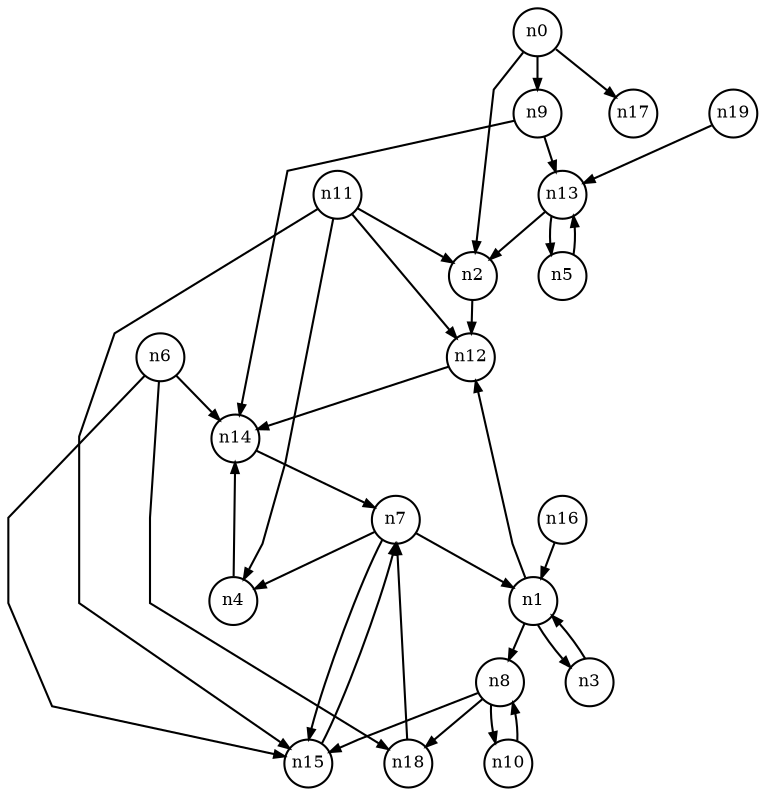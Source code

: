digraph G{
splines=polyline;
ranksep=0.22;
nodesep=0.22;
nodesize=0.16;
fontsize=8
edge [arrowsize=0.5]
node [fontsize=8 shape=circle width=0.32 fixedsize=shape];

n2 -> n12
n0 -> n2
n0 -> n9
n0 -> n17
n9 -> n13
n9 -> n14
n8 -> n15
n8 -> n18
n8 -> n10
n1 -> n8
n1 -> n12
n1 -> n3
n12 -> n14
n3 -> n1
n14 -> n7
n4 -> n14
n6 -> n14
n6 -> n15
n6 -> n18
n15 -> n7
n18 -> n7
n7 -> n1
n7 -> n4
n7 -> n15
n13 -> n2
n13 -> n5
n10 -> n8
n11 -> n2
n11 -> n4
n11 -> n12
n11 -> n15
n5 -> n13
n16 -> n1
n19 -> n13
}
